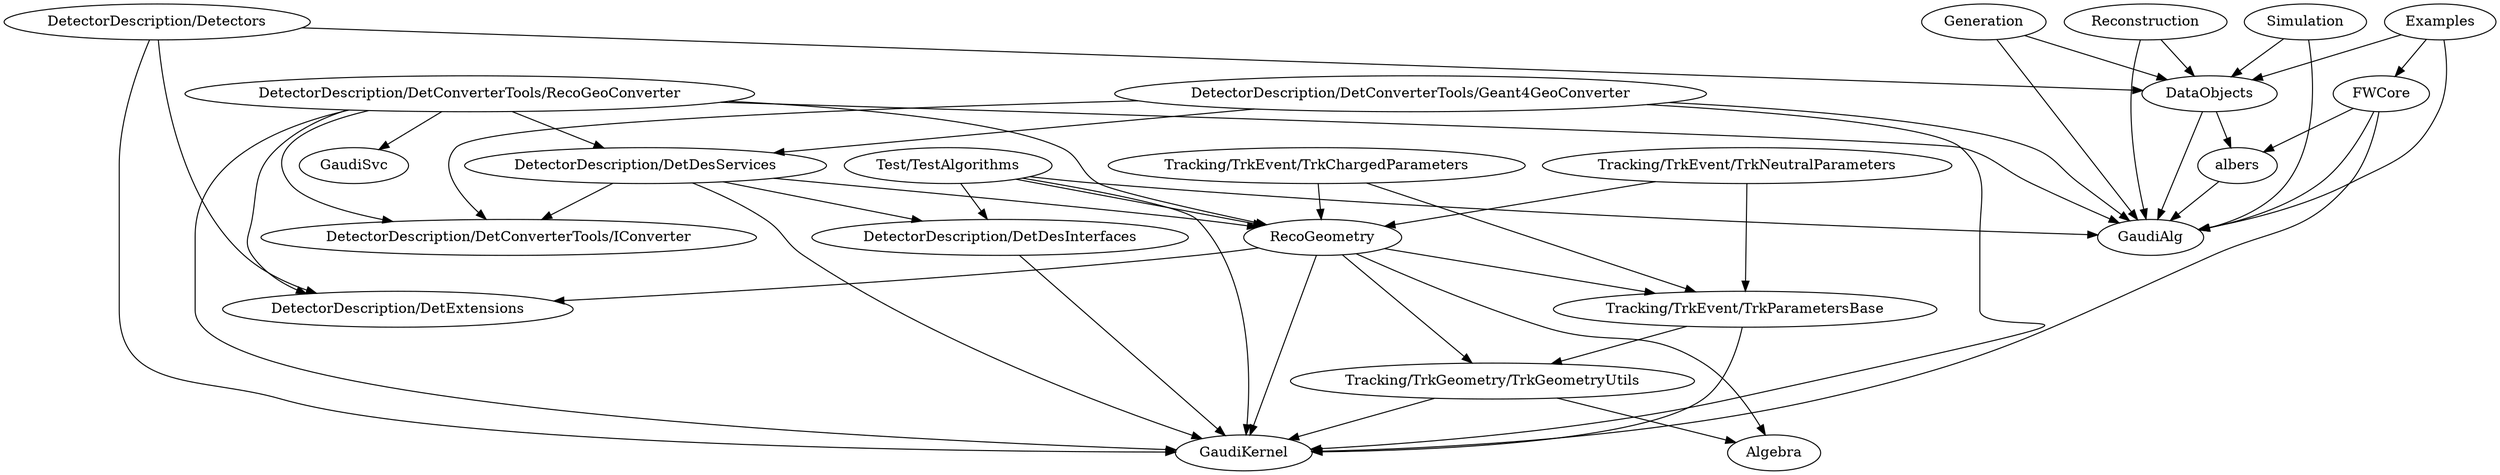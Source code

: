 digraph subdirs_deps {
"albers" -> "GaudiAlg";
"DataObjects" -> "GaudiAlg";
"DataObjects" -> "albers";
"DetectorDescription/DetDesInterfaces" -> "GaudiKernel";
"Tracking/TrkGeometry/TrkGeometryUtils" -> "GaudiKernel";
"Tracking/TrkGeometry/TrkGeometryUtils" -> "Algebra";
"Tracking/TrkEvent/TrkParametersBase" -> "GaudiKernel";
"Tracking/TrkEvent/TrkParametersBase" -> "Tracking/TrkGeometry/TrkGeometryUtils";
"RecoGeometry" -> "Algebra";
"RecoGeometry" -> "Tracking/TrkEvent/TrkParametersBase";
"RecoGeometry" -> "Tracking/TrkGeometry/TrkGeometryUtils";
"RecoGeometry" -> "DetectorDescription/DetExtensions";
"RecoGeometry" -> "GaudiKernel";
"DetectorDescription/DetDesServices" -> "GaudiKernel";
"DetectorDescription/DetDesServices" -> "DetectorDescription/DetDesInterfaces";
"DetectorDescription/DetDesServices" -> "DetectorDescription/DetConverterTools/IConverter";
"DetectorDescription/DetDesServices" -> "RecoGeometry";
"DetectorDescription/Detectors" -> "GaudiKernel";
"DetectorDescription/Detectors" -> "DataObjects";
"DetectorDescription/Detectors" -> "DetectorDescription/DetExtensions";
"DetectorDescription/DetConverterTools/Geant4GeoConverter" -> "GaudiAlg";
"DetectorDescription/DetConverterTools/Geant4GeoConverter" -> "GaudiKernel";
"DetectorDescription/DetConverterTools/Geant4GeoConverter" -> "DetectorDescription/DetConverterTools/IConverter";
"DetectorDescription/DetConverterTools/Geant4GeoConverter" -> "DetectorDescription/DetDesServices";
"DetectorDescription/DetConverterTools/RecoGeoConverter" -> "GaudiAlg";
"DetectorDescription/DetConverterTools/RecoGeoConverter" -> "GaudiKernel";
"DetectorDescription/DetConverterTools/RecoGeoConverter" -> "GaudiSvc";
"DetectorDescription/DetConverterTools/RecoGeoConverter" -> "DetectorDescription/DetConverterTools/IConverter";
"DetectorDescription/DetConverterTools/RecoGeoConverter" -> "DetectorDescription/DetDesServices";
"DetectorDescription/DetConverterTools/RecoGeoConverter" -> "RecoGeometry";
"DetectorDescription/DetConverterTools/RecoGeoConverter" -> "DetectorDescription/DetExtensions";
"FWCore" -> "GaudiAlg";
"FWCore" -> "GaudiKernel";
"FWCore" -> "albers";
"Examples" -> "GaudiAlg";
"Examples" -> "DataObjects";
"Examples" -> "FWCore";
"Generation" -> "GaudiAlg";
"Generation" -> "DataObjects";
"Reconstruction" -> "GaudiAlg";
"Reconstruction" -> "DataObjects";
"Simulation" -> "GaudiAlg";
"Simulation" -> "DataObjects";
"Test/TestAlgorithms" -> "GaudiAlg";
"Test/TestAlgorithms" -> "GaudiKernel";
"Test/TestAlgorithms" -> "DetectorDescription/DetDesInterfaces";
"Test/TestAlgorithms" -> "RecoGeometry";
"Tracking/TrkEvent/TrkChargedParameters" -> "Tracking/TrkEvent/TrkParametersBase";
"Tracking/TrkEvent/TrkChargedParameters" -> "RecoGeometry";
"Tracking/TrkEvent/TrkNeutralParameters" -> "Tracking/TrkEvent/TrkParametersBase";
"Tracking/TrkEvent/TrkNeutralParameters" -> "RecoGeometry";
}

